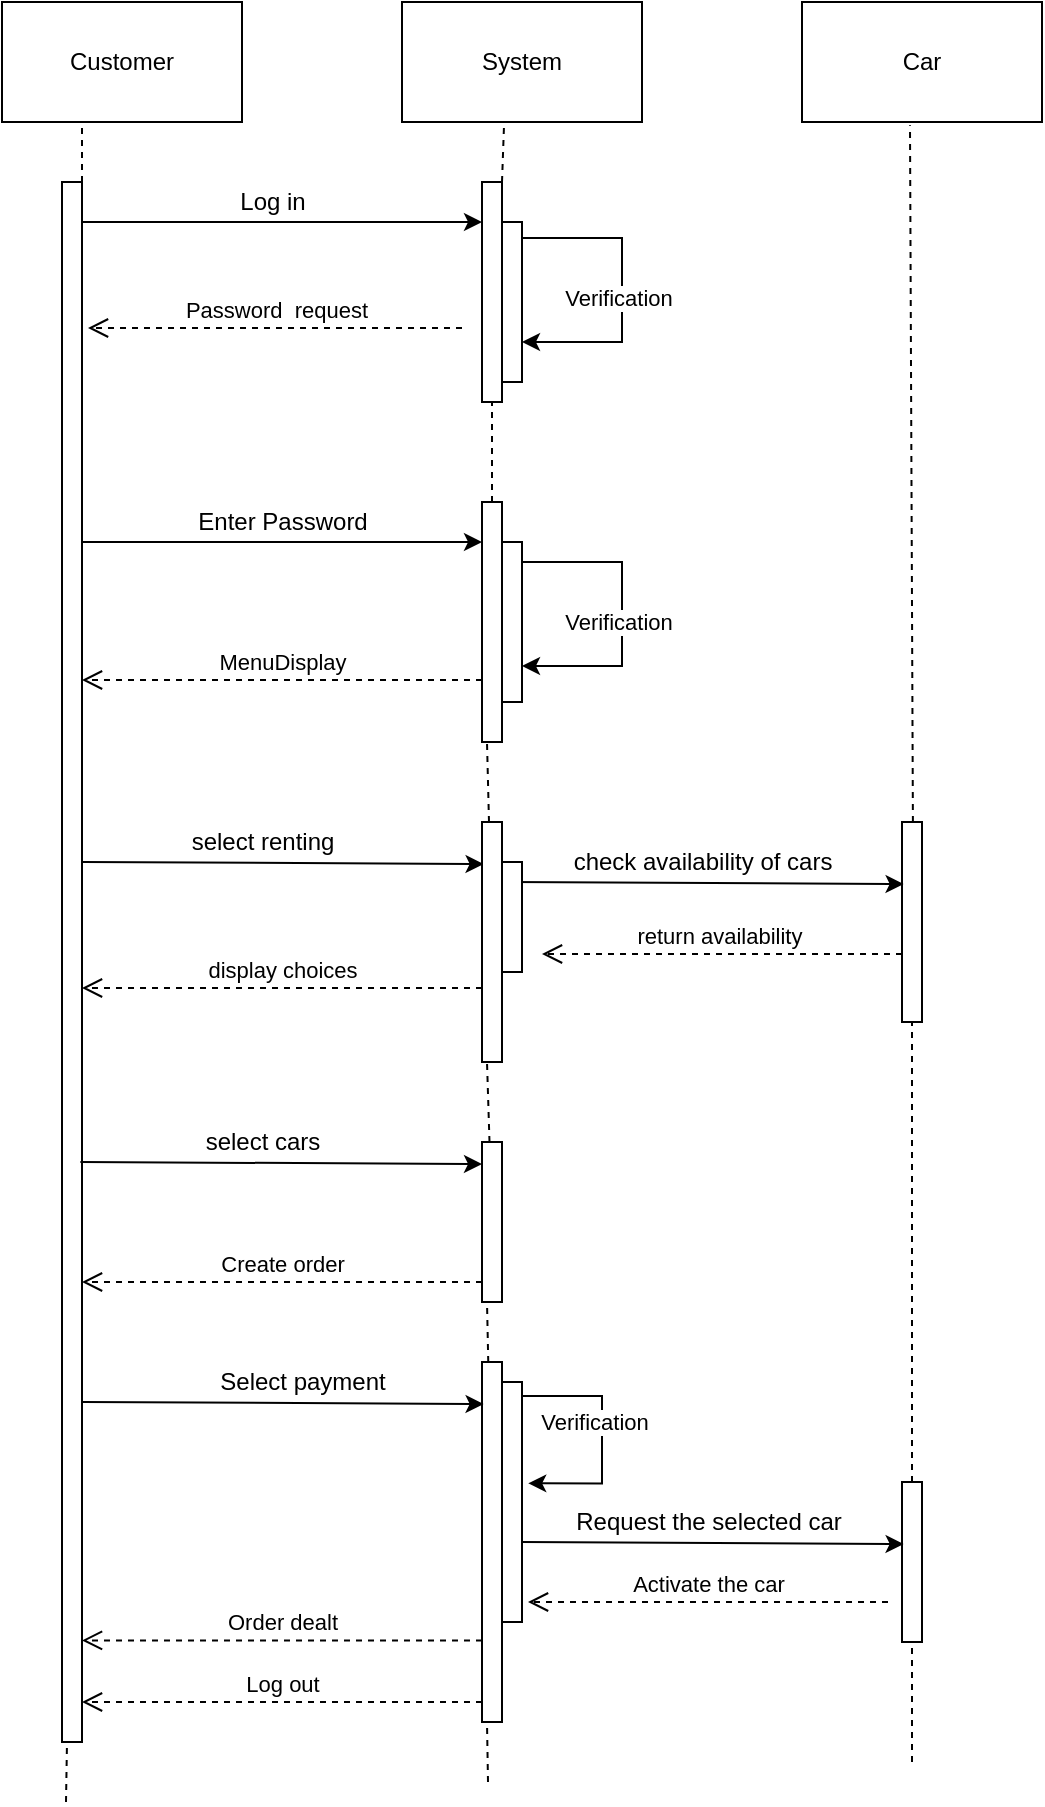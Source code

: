 <mxfile version="16.5.1" type="device"><diagram id="utkVA_fL2r7Ol1NJ2vr0" name="Page-1"><mxGraphModel dx="1038" dy="649" grid="1" gridSize="10" guides="1" tooltips="1" connect="1" arrows="1" fold="1" page="1" pageScale="1" pageWidth="827" pageHeight="1169" math="0" shadow="0"><root><mxCell id="0"/><mxCell id="1" parent="0"/><mxCell id="iyzp_HSTVpXOuPRl8ICD-1" value="Customer" style="rounded=0;whiteSpace=wrap;html=1;" parent="1" vertex="1"><mxGeometry x="40" y="80" width="120" height="60" as="geometry"/></mxCell><mxCell id="iyzp_HSTVpXOuPRl8ICD-2" value="System" style="rounded=0;whiteSpace=wrap;html=1;" parent="1" vertex="1"><mxGeometry x="240" y="80" width="120" height="60" as="geometry"/></mxCell><mxCell id="iyzp_HSTVpXOuPRl8ICD-3" value="Car" style="rounded=0;whiteSpace=wrap;html=1;" parent="1" vertex="1"><mxGeometry x="440" y="80" width="120" height="60" as="geometry"/></mxCell><mxCell id="iyzp_HSTVpXOuPRl8ICD-4" value="" style="rounded=0;whiteSpace=wrap;html=1;" parent="1" vertex="1"><mxGeometry x="70" y="170" width="10" height="780" as="geometry"/></mxCell><mxCell id="iyzp_HSTVpXOuPRl8ICD-5" value="" style="endArrow=classic;html=1;rounded=0;" parent="1" edge="1"><mxGeometry width="50" height="50" relative="1" as="geometry"><mxPoint x="80" y="190" as="sourcePoint"/><mxPoint x="280" y="190" as="targetPoint"/></mxGeometry></mxCell><mxCell id="iyzp_HSTVpXOuPRl8ICD-6" value="Log in" style="text;html=1;align=center;verticalAlign=middle;resizable=0;points=[];autosize=1;strokeColor=none;fillColor=none;" parent="1" vertex="1"><mxGeometry x="150" y="170" width="50" height="20" as="geometry"/></mxCell><mxCell id="iyzp_HSTVpXOuPRl8ICD-7" value="" style="rounded=0;whiteSpace=wrap;html=1;" parent="1" vertex="1"><mxGeometry x="280" y="170" width="10" height="110" as="geometry"/></mxCell><mxCell id="iyzp_HSTVpXOuPRl8ICD-8" value="Password&amp;nbsp; request" style="html=1;verticalAlign=bottom;endArrow=open;dashed=1;endSize=8;rounded=0;" parent="1" edge="1"><mxGeometry relative="1" as="geometry"><mxPoint x="270" y="243" as="sourcePoint"/><mxPoint x="83" y="243" as="targetPoint"/></mxGeometry></mxCell><mxCell id="iyzp_HSTVpXOuPRl8ICD-10" value="Enter Password" style="text;html=1;align=center;verticalAlign=middle;resizable=0;points=[];autosize=1;strokeColor=none;fillColor=none;" parent="1" vertex="1"><mxGeometry x="130" y="330" width="100" height="20" as="geometry"/></mxCell><mxCell id="iyzp_HSTVpXOuPRl8ICD-12" value="" style="rounded=0;whiteSpace=wrap;html=1;" parent="1" vertex="1"><mxGeometry x="280" y="330" width="10" height="120" as="geometry"/></mxCell><mxCell id="iyzp_HSTVpXOuPRl8ICD-19" value="" style="rounded=0;whiteSpace=wrap;html=1;" parent="1" vertex="1"><mxGeometry x="490" y="490" width="10" height="100" as="geometry"/></mxCell><mxCell id="iyzp_HSTVpXOuPRl8ICD-25" value="MenuDisplay" style="html=1;verticalAlign=bottom;endArrow=open;dashed=1;endSize=8;rounded=0;entryX=1;entryY=0.75;entryDx=0;entryDy=0;" parent="1" edge="1"><mxGeometry relative="1" as="geometry"><mxPoint x="280" y="419" as="sourcePoint"/><mxPoint x="80" y="419" as="targetPoint"/></mxGeometry></mxCell><mxCell id="iyzp_HSTVpXOuPRl8ICD-26" value="" style="endArrow=none;dashed=1;html=1;rounded=0;exitX=1;exitY=0;exitDx=0;exitDy=0;" parent="1" source="iyzp_HSTVpXOuPRl8ICD-4" edge="1"><mxGeometry width="50" height="50" relative="1" as="geometry"><mxPoint x="30" y="190" as="sourcePoint"/><mxPoint x="80" y="140" as="targetPoint"/></mxGeometry></mxCell><mxCell id="iyzp_HSTVpXOuPRl8ICD-27" value="" style="endArrow=none;dashed=1;html=1;rounded=0;exitX=1;exitY=0;exitDx=0;exitDy=0;entryX=0.425;entryY=1.033;entryDx=0;entryDy=0;entryPerimeter=0;" parent="1" source="iyzp_HSTVpXOuPRl8ICD-7" target="iyzp_HSTVpXOuPRl8ICD-2" edge="1"><mxGeometry width="50" height="50" relative="1" as="geometry"><mxPoint x="90" y="180.0" as="sourcePoint"/><mxPoint x="90" y="150" as="targetPoint"/></mxGeometry></mxCell><mxCell id="iyzp_HSTVpXOuPRl8ICD-28" value="" style="endArrow=none;dashed=1;html=1;rounded=0;entryX=0.45;entryY=1.027;entryDx=0;entryDy=0;entryPerimeter=0;" parent="1" target="iyzp_HSTVpXOuPRl8ICD-3" edge="1"><mxGeometry width="50" height="50" relative="1" as="geometry"><mxPoint x="495.455" y="490" as="sourcePoint"/><mxPoint x="490" y="140" as="targetPoint"/></mxGeometry></mxCell><mxCell id="iyzp_HSTVpXOuPRl8ICD-29" value="" style="endArrow=none;dashed=1;html=1;rounded=0;exitX=0.5;exitY=0;exitDx=0;exitDy=0;entryX=0.5;entryY=1;entryDx=0;entryDy=0;" parent="1" source="iyzp_HSTVpXOuPRl8ICD-12" target="iyzp_HSTVpXOuPRl8ICD-7" edge="1"><mxGeometry width="50" height="50" relative="1" as="geometry"><mxPoint x="110" y="200.0" as="sourcePoint"/><mxPoint x="110" y="170" as="targetPoint"/></mxGeometry></mxCell><mxCell id="iyzp_HSTVpXOuPRl8ICD-30" value="" style="endArrow=none;dashed=1;html=1;rounded=0;entryX=0.25;entryY=1;entryDx=0;entryDy=0;" parent="1" target="iyzp_HSTVpXOuPRl8ICD-4" edge="1"><mxGeometry width="50" height="50" relative="1" as="geometry"><mxPoint x="72" y="980" as="sourcePoint"/><mxPoint x="120" y="180" as="targetPoint"/></mxGeometry></mxCell><mxCell id="iyzp_HSTVpXOuPRl8ICD-31" value="" style="endArrow=none;dashed=1;html=1;rounded=0;entryX=0.25;entryY=1;entryDx=0;entryDy=0;startArrow=none;" parent="1" source="f2P_Wk4VKi0bEPhxR3C1-8" target="iyzp_HSTVpXOuPRl8ICD-12" edge="1"><mxGeometry width="50" height="50" relative="1" as="geometry"><mxPoint x="283" y="650" as="sourcePoint"/><mxPoint x="82.5" y="570" as="targetPoint"/></mxGeometry></mxCell><mxCell id="iyzp_HSTVpXOuPRl8ICD-32" value="" style="endArrow=none;dashed=1;html=1;rounded=0;entryX=0.5;entryY=1;entryDx=0;entryDy=0;startArrow=none;" parent="1" source="f2P_Wk4VKi0bEPhxR3C1-40" target="iyzp_HSTVpXOuPRl8ICD-19" edge="1"><mxGeometry width="50" height="50" relative="1" as="geometry"><mxPoint x="495" y="890" as="sourcePoint"/><mxPoint x="92.5" y="580" as="targetPoint"/></mxGeometry></mxCell><mxCell id="f2P_Wk4VKi0bEPhxR3C1-2" value="" style="endArrow=classic;html=1;rounded=0;entryX=1;entryY=0.75;entryDx=0;entryDy=0;exitX=1;exitY=0.25;exitDx=0;exitDy=0;" parent="1" target="f2P_Wk4VKi0bEPhxR3C1-32" edge="1"><mxGeometry width="50" height="50" relative="1" as="geometry"><mxPoint x="290" y="198" as="sourcePoint"/><mxPoint x="299" y="255.76" as="targetPoint"/><Array as="points"><mxPoint x="350" y="198"/><mxPoint x="350" y="250"/></Array></mxGeometry></mxCell><mxCell id="f2P_Wk4VKi0bEPhxR3C1-3" value="Verification" style="edgeLabel;html=1;align=center;verticalAlign=middle;resizable=0;points=[];" parent="f2P_Wk4VKi0bEPhxR3C1-2" connectable="0" vertex="1"><mxGeometry x="-0.52" y="4" relative="1" as="geometry"><mxPoint x="19" y="34" as="offset"/></mxGeometry></mxCell><mxCell id="f2P_Wk4VKi0bEPhxR3C1-4" value="" style="endArrow=classic;html=1;rounded=0;exitX=1;exitY=0.25;exitDx=0;exitDy=0;" parent="1" edge="1"><mxGeometry width="50" height="50" relative="1" as="geometry"><mxPoint x="290" y="360" as="sourcePoint"/><mxPoint x="300" y="412" as="targetPoint"/><Array as="points"><mxPoint x="350" y="360"/><mxPoint x="350" y="412"/></Array></mxGeometry></mxCell><mxCell id="f2P_Wk4VKi0bEPhxR3C1-5" value="Verification" style="edgeLabel;html=1;align=center;verticalAlign=middle;resizable=0;points=[];" parent="f2P_Wk4VKi0bEPhxR3C1-4" connectable="0" vertex="1"><mxGeometry x="-0.52" y="4" relative="1" as="geometry"><mxPoint x="19" y="34" as="offset"/></mxGeometry></mxCell><mxCell id="f2P_Wk4VKi0bEPhxR3C1-7" value="" style="endArrow=classic;html=1;rounded=0;exitX=0.9;exitY=0.464;exitDx=0;exitDy=0;exitPerimeter=0;entryX=-0.02;entryY=0.183;entryDx=0;entryDy=0;entryPerimeter=0;" parent="1" edge="1"><mxGeometry width="50" height="50" relative="1" as="geometry"><mxPoint x="80" y="510" as="sourcePoint"/><mxPoint x="280.8" y="511" as="targetPoint"/></mxGeometry></mxCell><mxCell id="f2P_Wk4VKi0bEPhxR3C1-8" value="" style="rounded=0;whiteSpace=wrap;html=1;" parent="1" vertex="1"><mxGeometry x="280" y="490" width="10" height="120" as="geometry"/></mxCell><mxCell id="f2P_Wk4VKi0bEPhxR3C1-9" value="" style="endArrow=none;dashed=1;html=1;rounded=0;entryX=0.25;entryY=1;entryDx=0;entryDy=0;startArrow=none;" parent="1" source="f2P_Wk4VKi0bEPhxR3C1-21" target="f2P_Wk4VKi0bEPhxR3C1-8" edge="1"><mxGeometry width="50" height="50" relative="1" as="geometry"><mxPoint x="283" y="820" as="sourcePoint"/><mxPoint x="282.5" y="450" as="targetPoint"/></mxGeometry></mxCell><mxCell id="f2P_Wk4VKi0bEPhxR3C1-10" value="" style="endArrow=classic;html=1;rounded=0;" parent="1" edge="1"><mxGeometry width="50" height="50" relative="1" as="geometry"><mxPoint x="80" y="350" as="sourcePoint"/><mxPoint x="280" y="350" as="targetPoint"/></mxGeometry></mxCell><mxCell id="f2P_Wk4VKi0bEPhxR3C1-11" value="select renting" style="text;html=1;align=center;verticalAlign=middle;resizable=0;points=[];autosize=1;strokeColor=none;fillColor=none;" parent="1" vertex="1"><mxGeometry x="125" y="490" width="90" height="20" as="geometry"/></mxCell><mxCell id="f2P_Wk4VKi0bEPhxR3C1-15" value="" style="endArrow=classic;html=1;rounded=0;exitX=0.9;exitY=0.464;exitDx=0;exitDy=0;exitPerimeter=0;entryX=-0.02;entryY=0.183;entryDx=0;entryDy=0;entryPerimeter=0;" parent="1" edge="1"><mxGeometry width="50" height="50" relative="1" as="geometry"><mxPoint x="290" y="520" as="sourcePoint"/><mxPoint x="490.8" y="521" as="targetPoint"/></mxGeometry></mxCell><mxCell id="f2P_Wk4VKi0bEPhxR3C1-17" value="check availability of cars" style="text;html=1;align=center;verticalAlign=middle;resizable=0;points=[];autosize=1;strokeColor=none;fillColor=none;" parent="1" vertex="1"><mxGeometry x="320" y="500" width="140" height="20" as="geometry"/></mxCell><mxCell id="f2P_Wk4VKi0bEPhxR3C1-18" value="return availability&amp;nbsp;" style="html=1;verticalAlign=bottom;endArrow=open;dashed=1;endSize=8;rounded=0;" parent="1" edge="1"><mxGeometry relative="1" as="geometry"><mxPoint x="490" y="556" as="sourcePoint"/><mxPoint x="310" y="556" as="targetPoint"/></mxGeometry></mxCell><mxCell id="f2P_Wk4VKi0bEPhxR3C1-19" value="display choices" style="html=1;verticalAlign=bottom;endArrow=open;dashed=1;endSize=8;rounded=0;entryX=1;entryY=0.75;entryDx=0;entryDy=0;" parent="1" edge="1"><mxGeometry relative="1" as="geometry"><mxPoint x="280" y="573" as="sourcePoint"/><mxPoint x="80" y="573" as="targetPoint"/></mxGeometry></mxCell><mxCell id="f2P_Wk4VKi0bEPhxR3C1-20" value="" style="rounded=0;whiteSpace=wrap;html=1;" parent="1" vertex="1"><mxGeometry x="290" y="510" width="10" height="55" as="geometry"/></mxCell><mxCell id="f2P_Wk4VKi0bEPhxR3C1-21" value="" style="rounded=0;whiteSpace=wrap;html=1;" parent="1" vertex="1"><mxGeometry x="280" y="650" width="10" height="80" as="geometry"/></mxCell><mxCell id="f2P_Wk4VKi0bEPhxR3C1-22" value="" style="endArrow=none;dashed=1;html=1;rounded=0;entryX=0.25;entryY=1;entryDx=0;entryDy=0;startArrow=none;" parent="1" source="f2P_Wk4VKi0bEPhxR3C1-26" target="f2P_Wk4VKi0bEPhxR3C1-21" edge="1"><mxGeometry width="50" height="50" relative="1" as="geometry"><mxPoint x="283" y="920" as="sourcePoint"/><mxPoint x="282.5" y="610" as="targetPoint"/></mxGeometry></mxCell><mxCell id="f2P_Wk4VKi0bEPhxR3C1-23" value="" style="endArrow=classic;html=1;rounded=0;exitX=0.9;exitY=0.464;exitDx=0;exitDy=0;exitPerimeter=0;entryX=-0.02;entryY=0.183;entryDx=0;entryDy=0;entryPerimeter=0;" parent="1" edge="1"><mxGeometry width="50" height="50" relative="1" as="geometry"><mxPoint x="79.2" y="660" as="sourcePoint"/><mxPoint x="280.0" y="661" as="targetPoint"/></mxGeometry></mxCell><mxCell id="f2P_Wk4VKi0bEPhxR3C1-24" value="select cars" style="text;html=1;align=center;verticalAlign=middle;resizable=0;points=[];autosize=1;strokeColor=none;fillColor=none;" parent="1" vertex="1"><mxGeometry x="135" y="640" width="70" height="20" as="geometry"/></mxCell><mxCell id="f2P_Wk4VKi0bEPhxR3C1-25" value="Create order" style="html=1;verticalAlign=bottom;endArrow=open;dashed=1;endSize=8;rounded=0;entryX=1;entryY=0.75;entryDx=0;entryDy=0;" parent="1" edge="1"><mxGeometry relative="1" as="geometry"><mxPoint x="280" y="720" as="sourcePoint"/><mxPoint x="80" y="720" as="targetPoint"/></mxGeometry></mxCell><mxCell id="f2P_Wk4VKi0bEPhxR3C1-26" value="" style="rounded=0;whiteSpace=wrap;html=1;" parent="1" vertex="1"><mxGeometry x="280" y="760" width="10" height="180" as="geometry"/></mxCell><mxCell id="f2P_Wk4VKi0bEPhxR3C1-27" value="" style="endArrow=none;dashed=1;html=1;rounded=0;entryX=0.25;entryY=1;entryDx=0;entryDy=0;" parent="1" target="f2P_Wk4VKi0bEPhxR3C1-26" edge="1"><mxGeometry width="50" height="50" relative="1" as="geometry"><mxPoint x="283" y="970" as="sourcePoint"/><mxPoint x="282.5" y="740" as="targetPoint"/></mxGeometry></mxCell><mxCell id="f2P_Wk4VKi0bEPhxR3C1-29" value="" style="endArrow=classic;html=1;rounded=0;exitX=0.9;exitY=0.464;exitDx=0;exitDy=0;exitPerimeter=0;entryX=-0.02;entryY=0.183;entryDx=0;entryDy=0;entryPerimeter=0;" parent="1" edge="1"><mxGeometry width="50" height="50" relative="1" as="geometry"><mxPoint x="80.0" y="780" as="sourcePoint"/><mxPoint x="280.8" y="781" as="targetPoint"/></mxGeometry></mxCell><mxCell id="f2P_Wk4VKi0bEPhxR3C1-30" value="Select payment" style="text;html=1;align=center;verticalAlign=middle;resizable=0;points=[];autosize=1;strokeColor=none;fillColor=none;" parent="1" vertex="1"><mxGeometry x="140" y="760" width="100" height="20" as="geometry"/></mxCell><mxCell id="f2P_Wk4VKi0bEPhxR3C1-31" value="Order dealt" style="html=1;verticalAlign=bottom;endArrow=open;dashed=1;endSize=8;rounded=0;entryX=1;entryY=0.75;entryDx=0;entryDy=0;" parent="1" edge="1"><mxGeometry relative="1" as="geometry"><mxPoint x="280" y="899.2" as="sourcePoint"/><mxPoint x="80" y="899.2" as="targetPoint"/></mxGeometry></mxCell><mxCell id="f2P_Wk4VKi0bEPhxR3C1-32" value="" style="rounded=0;whiteSpace=wrap;html=1;" parent="1" vertex="1"><mxGeometry x="290" y="190" width="10" height="80" as="geometry"/></mxCell><mxCell id="f2P_Wk4VKi0bEPhxR3C1-33" value="" style="rounded=0;whiteSpace=wrap;html=1;" parent="1" vertex="1"><mxGeometry x="290" y="350" width="10" height="80" as="geometry"/></mxCell><mxCell id="f2P_Wk4VKi0bEPhxR3C1-38" style="edgeStyle=orthogonalEdgeStyle;rounded=0;orthogonalLoop=1;jettySize=auto;html=1;exitX=1;exitY=0.25;exitDx=0;exitDy=0;entryX=1.312;entryY=0.693;entryDx=0;entryDy=0;entryPerimeter=0;" parent="1" edge="1"><mxGeometry relative="1" as="geometry"><mxPoint x="303.12" y="820.673" as="targetPoint"/><mxPoint x="300" y="784.125" as="sourcePoint"/><Array as="points"><mxPoint x="300" y="777"/><mxPoint x="340" y="777"/><mxPoint x="340" y="821"/></Array></mxGeometry></mxCell><mxCell id="f2P_Wk4VKi0bEPhxR3C1-39" value="Verification" style="edgeLabel;html=1;align=center;verticalAlign=middle;resizable=0;points=[];" parent="f2P_Wk4VKi0bEPhxR3C1-38" connectable="0" vertex="1"><mxGeometry x="-0.565" y="3" relative="1" as="geometry"><mxPoint x="15" y="16" as="offset"/></mxGeometry></mxCell><mxCell id="f2P_Wk4VKi0bEPhxR3C1-35" value="" style="rounded=0;whiteSpace=wrap;html=1;" parent="1" vertex="1"><mxGeometry x="290" y="770" width="10" height="120" as="geometry"/></mxCell><mxCell id="f2P_Wk4VKi0bEPhxR3C1-40" value="" style="rounded=0;whiteSpace=wrap;html=1;" parent="1" vertex="1"><mxGeometry x="490" y="820" width="10" height="80" as="geometry"/></mxCell><mxCell id="f2P_Wk4VKi0bEPhxR3C1-41" value="" style="endArrow=none;dashed=1;html=1;rounded=0;entryX=0.5;entryY=1;entryDx=0;entryDy=0;" parent="1" target="f2P_Wk4VKi0bEPhxR3C1-40" edge="1"><mxGeometry width="50" height="50" relative="1" as="geometry"><mxPoint x="495" y="960" as="sourcePoint"/><mxPoint x="495" y="590" as="targetPoint"/></mxGeometry></mxCell><mxCell id="f2P_Wk4VKi0bEPhxR3C1-43" value="" style="endArrow=classic;html=1;rounded=0;exitX=0.9;exitY=0.464;exitDx=0;exitDy=0;exitPerimeter=0;" parent="1" edge="1"><mxGeometry width="50" height="50" relative="1" as="geometry"><mxPoint x="300" y="850" as="sourcePoint"/><mxPoint x="490.8" y="851" as="targetPoint"/></mxGeometry></mxCell><mxCell id="f2P_Wk4VKi0bEPhxR3C1-44" value="Request the selected car" style="text;html=1;align=center;verticalAlign=middle;resizable=0;points=[];autosize=1;strokeColor=none;fillColor=none;" parent="1" vertex="1"><mxGeometry x="318" y="830" width="150" height="20" as="geometry"/></mxCell><mxCell id="f2P_Wk4VKi0bEPhxR3C1-45" value="Activate the car" style="html=1;verticalAlign=bottom;endArrow=open;dashed=1;endSize=8;rounded=0;" parent="1" edge="1"><mxGeometry relative="1" as="geometry"><mxPoint x="483" y="880" as="sourcePoint"/><mxPoint x="303" y="880" as="targetPoint"/></mxGeometry></mxCell><mxCell id="f2P_Wk4VKi0bEPhxR3C1-46" value="Log out" style="html=1;verticalAlign=bottom;endArrow=open;dashed=1;endSize=8;rounded=0;entryX=1;entryY=0.75;entryDx=0;entryDy=0;" parent="1" edge="1"><mxGeometry relative="1" as="geometry"><mxPoint x="280" y="930" as="sourcePoint"/><mxPoint x="80" y="930" as="targetPoint"/></mxGeometry></mxCell></root></mxGraphModel></diagram></mxfile>